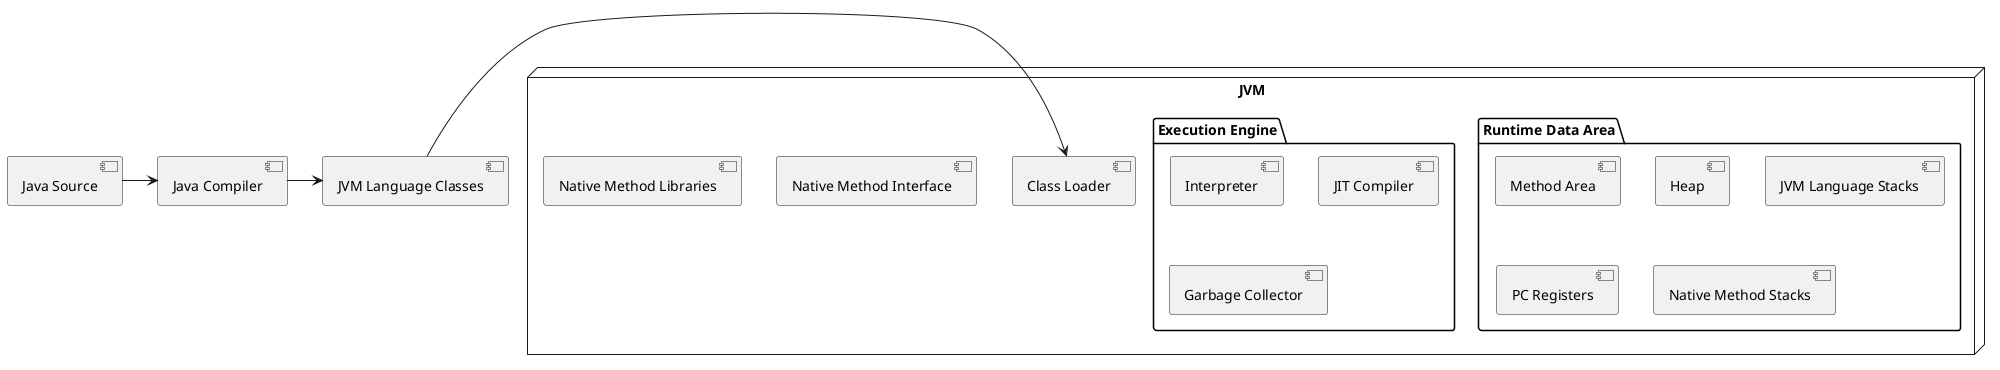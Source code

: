 @startuml


node "JVM" {
	[Class Loader]

		package "Runtime Data Area" {
			[Method Area]
			[Heap]
			[JVM Language Stacks]
			[PC Registers]
			[Native Method Stacks]
		}


	package "Execution Engine" {
		[Interpreter]
		[JIT Compiler]
		[Garbage Collector]
	}

	[Native Method Interface]

	[Native Method Libraries]
}

[Java Source] -> [Java Compiler]
[Java Compiler] -> [JVM Language Classes]
[JVM Language Classes] -> [Class Loader]

@enduml